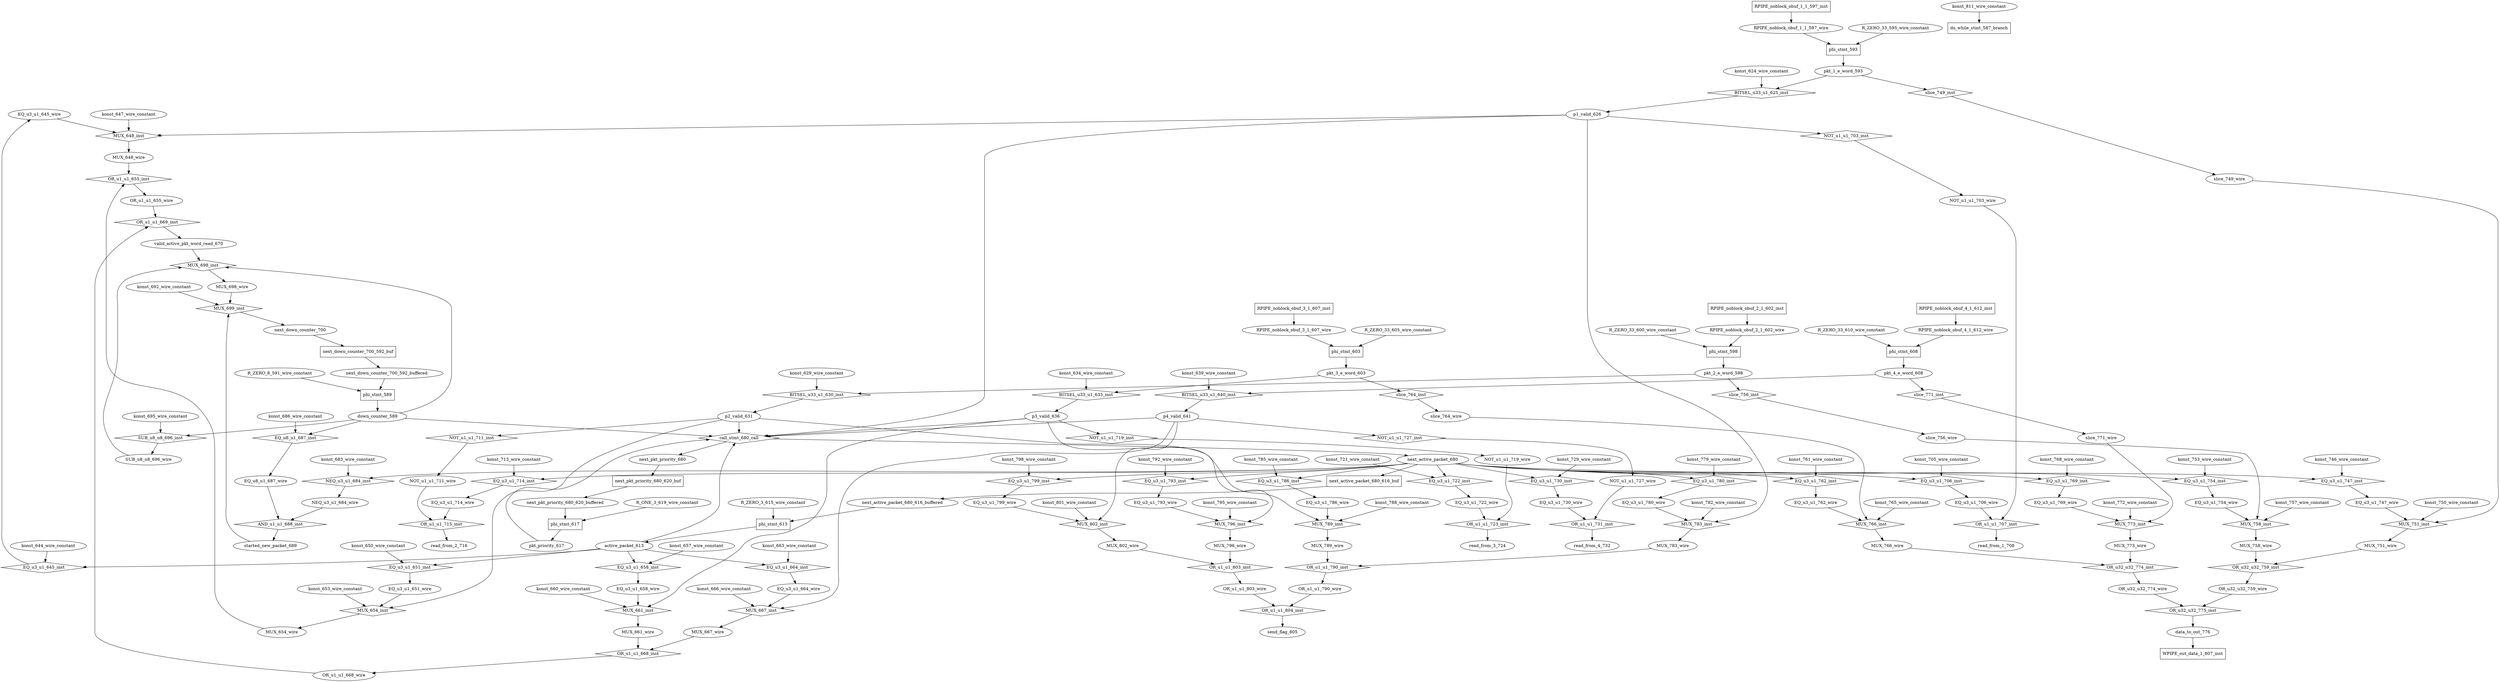 digraph data_path {
  EQ_u3_u1_645_wire [shape=ellipse];
  EQ_u3_u1_651_wire [shape=ellipse];
  EQ_u3_u1_658_wire [shape=ellipse];
  EQ_u3_u1_664_wire [shape=ellipse];
  EQ_u3_u1_706_wire [shape=ellipse];
  EQ_u3_u1_714_wire [shape=ellipse];
  EQ_u3_u1_722_wire [shape=ellipse];
  EQ_u3_u1_730_wire [shape=ellipse];
  EQ_u3_u1_747_wire [shape=ellipse];
  EQ_u3_u1_754_wire [shape=ellipse];
  EQ_u3_u1_762_wire [shape=ellipse];
  EQ_u3_u1_769_wire [shape=ellipse];
  EQ_u3_u1_780_wire [shape=ellipse];
  EQ_u3_u1_786_wire [shape=ellipse];
  EQ_u3_u1_793_wire [shape=ellipse];
  EQ_u3_u1_799_wire [shape=ellipse];
  EQ_u8_u1_687_wire [shape=ellipse];
  MUX_648_wire [shape=ellipse];
  MUX_654_wire [shape=ellipse];
  MUX_661_wire [shape=ellipse];
  MUX_667_wire [shape=ellipse];
  MUX_698_wire [shape=ellipse];
  MUX_751_wire [shape=ellipse];
  MUX_758_wire [shape=ellipse];
  MUX_766_wire [shape=ellipse];
  MUX_773_wire [shape=ellipse];
  MUX_783_wire [shape=ellipse];
  MUX_789_wire [shape=ellipse];
  MUX_796_wire [shape=ellipse];
  MUX_802_wire [shape=ellipse];
  NEQ_u3_u1_684_wire [shape=ellipse];
  NOT_u1_u1_703_wire [shape=ellipse];
  NOT_u1_u1_711_wire [shape=ellipse];
  NOT_u1_u1_719_wire [shape=ellipse];
  NOT_u1_u1_727_wire [shape=ellipse];
  OR_u1_u1_655_wire [shape=ellipse];
  OR_u1_u1_668_wire [shape=ellipse];
  OR_u1_u1_790_wire [shape=ellipse];
  OR_u1_u1_803_wire [shape=ellipse];
  OR_u32_u32_759_wire [shape=ellipse];
  OR_u32_u32_774_wire [shape=ellipse];
  RPIPE_noblock_obuf_1_1_597_wire [shape=ellipse];
  RPIPE_noblock_obuf_2_1_602_wire [shape=ellipse];
  RPIPE_noblock_obuf_3_1_607_wire [shape=ellipse];
  RPIPE_noblock_obuf_4_1_612_wire [shape=ellipse];
  R_ONE_3_619_wire_constant [shape=ellipse];
  R_ZERO_33_595_wire_constant [shape=ellipse];
  R_ZERO_33_600_wire_constant [shape=ellipse];
  R_ZERO_33_605_wire_constant [shape=ellipse];
  R_ZERO_33_610_wire_constant [shape=ellipse];
  R_ZERO_3_615_wire_constant [shape=ellipse];
  R_ZERO_8_591_wire_constant [shape=ellipse];
  SUB_u8_u8_696_wire [shape=ellipse];
  active_packet_613 [shape=ellipse];
  data_to_out_776 [shape=ellipse];
  down_counter_589 [shape=ellipse];
  konst_624_wire_constant [shape=ellipse];
  konst_629_wire_constant [shape=ellipse];
  konst_634_wire_constant [shape=ellipse];
  konst_639_wire_constant [shape=ellipse];
  konst_644_wire_constant [shape=ellipse];
  konst_647_wire_constant [shape=ellipse];
  konst_650_wire_constant [shape=ellipse];
  konst_653_wire_constant [shape=ellipse];
  konst_657_wire_constant [shape=ellipse];
  konst_660_wire_constant [shape=ellipse];
  konst_663_wire_constant [shape=ellipse];
  konst_666_wire_constant [shape=ellipse];
  konst_683_wire_constant [shape=ellipse];
  konst_686_wire_constant [shape=ellipse];
  konst_692_wire_constant [shape=ellipse];
  konst_695_wire_constant [shape=ellipse];
  konst_705_wire_constant [shape=ellipse];
  konst_713_wire_constant [shape=ellipse];
  konst_721_wire_constant [shape=ellipse];
  konst_729_wire_constant [shape=ellipse];
  konst_746_wire_constant [shape=ellipse];
  konst_750_wire_constant [shape=ellipse];
  konst_753_wire_constant [shape=ellipse];
  konst_757_wire_constant [shape=ellipse];
  konst_761_wire_constant [shape=ellipse];
  konst_765_wire_constant [shape=ellipse];
  konst_768_wire_constant [shape=ellipse];
  konst_772_wire_constant [shape=ellipse];
  konst_779_wire_constant [shape=ellipse];
  konst_782_wire_constant [shape=ellipse];
  konst_785_wire_constant [shape=ellipse];
  konst_788_wire_constant [shape=ellipse];
  konst_792_wire_constant [shape=ellipse];
  konst_795_wire_constant [shape=ellipse];
  konst_798_wire_constant [shape=ellipse];
  konst_801_wire_constant [shape=ellipse];
  konst_811_wire_constant [shape=ellipse];
  next_active_packet_680 [shape=ellipse];
  next_active_packet_680_616_buffered [shape=ellipse];
  next_down_counter_700 [shape=ellipse];
  next_down_counter_700_592_buffered [shape=ellipse];
  next_pkt_priority_680 [shape=ellipse];
  next_pkt_priority_680_620_buffered [shape=ellipse];
  p1_valid_626 [shape=ellipse];
  p2_valid_631 [shape=ellipse];
  p3_valid_636 [shape=ellipse];
  p4_valid_641 [shape=ellipse];
  pkt_1_e_word_593 [shape=ellipse];
  pkt_2_e_word_598 [shape=ellipse];
  pkt_3_e_word_603 [shape=ellipse];
  pkt_4_e_word_608 [shape=ellipse];
  pkt_priority_617 [shape=ellipse];
  read_from_1_708 [shape=ellipse];
  read_from_2_716 [shape=ellipse];
  read_from_3_724 [shape=ellipse];
  read_from_4_732 [shape=ellipse];
  send_flag_805 [shape=ellipse];
  slice_749_wire [shape=ellipse];
  slice_756_wire [shape=ellipse];
  slice_764_wire [shape=ellipse];
  slice_771_wire [shape=ellipse];
  started_new_packet_689 [shape=ellipse];
  valid_active_pkt_word_read_670 [shape=ellipse];
  AND_u1_u1_688_inst [shape=diamond];
NEQ_u3_u1_684_wire  -> AND_u1_u1_688_inst;
EQ_u8_u1_687_wire  -> AND_u1_u1_688_inst;
AND_u1_u1_688_inst -> started_new_packet_689;
  BITSEL_u33_u1_625_inst [shape=diamond];
pkt_1_e_word_593  -> BITSEL_u33_u1_625_inst;
konst_624_wire_constant  -> BITSEL_u33_u1_625_inst;
BITSEL_u33_u1_625_inst -> p1_valid_626;
  BITSEL_u33_u1_630_inst [shape=diamond];
pkt_2_e_word_598  -> BITSEL_u33_u1_630_inst;
konst_629_wire_constant  -> BITSEL_u33_u1_630_inst;
BITSEL_u33_u1_630_inst -> p2_valid_631;
  BITSEL_u33_u1_635_inst [shape=diamond];
pkt_3_e_word_603  -> BITSEL_u33_u1_635_inst;
konst_634_wire_constant  -> BITSEL_u33_u1_635_inst;
BITSEL_u33_u1_635_inst -> p3_valid_636;
  BITSEL_u33_u1_640_inst [shape=diamond];
pkt_4_e_word_608  -> BITSEL_u33_u1_640_inst;
konst_639_wire_constant  -> BITSEL_u33_u1_640_inst;
BITSEL_u33_u1_640_inst -> p4_valid_641;
  EQ_u3_u1_645_inst [shape=diamond];
active_packet_613  -> EQ_u3_u1_645_inst;
konst_644_wire_constant  -> EQ_u3_u1_645_inst;
EQ_u3_u1_645_inst -> EQ_u3_u1_645_wire;
  EQ_u3_u1_651_inst [shape=diamond];
active_packet_613  -> EQ_u3_u1_651_inst;
konst_650_wire_constant  -> EQ_u3_u1_651_inst;
EQ_u3_u1_651_inst -> EQ_u3_u1_651_wire;
  EQ_u3_u1_658_inst [shape=diamond];
active_packet_613  -> EQ_u3_u1_658_inst;
konst_657_wire_constant  -> EQ_u3_u1_658_inst;
EQ_u3_u1_658_inst -> EQ_u3_u1_658_wire;
  EQ_u3_u1_664_inst [shape=diamond];
active_packet_613  -> EQ_u3_u1_664_inst;
konst_663_wire_constant  -> EQ_u3_u1_664_inst;
EQ_u3_u1_664_inst -> EQ_u3_u1_664_wire;
  EQ_u3_u1_706_inst [shape=diamond];
next_active_packet_680  -> EQ_u3_u1_706_inst;
konst_705_wire_constant  -> EQ_u3_u1_706_inst;
EQ_u3_u1_706_inst -> EQ_u3_u1_706_wire;
  EQ_u3_u1_714_inst [shape=diamond];
next_active_packet_680  -> EQ_u3_u1_714_inst;
konst_713_wire_constant  -> EQ_u3_u1_714_inst;
EQ_u3_u1_714_inst -> EQ_u3_u1_714_wire;
  EQ_u3_u1_722_inst [shape=diamond];
next_active_packet_680  -> EQ_u3_u1_722_inst;
konst_721_wire_constant  -> EQ_u3_u1_722_inst;
EQ_u3_u1_722_inst -> EQ_u3_u1_722_wire;
  EQ_u3_u1_730_inst [shape=diamond];
next_active_packet_680  -> EQ_u3_u1_730_inst;
konst_729_wire_constant  -> EQ_u3_u1_730_inst;
EQ_u3_u1_730_inst -> EQ_u3_u1_730_wire;
  EQ_u3_u1_747_inst [shape=diamond];
next_active_packet_680  -> EQ_u3_u1_747_inst;
konst_746_wire_constant  -> EQ_u3_u1_747_inst;
EQ_u3_u1_747_inst -> EQ_u3_u1_747_wire;
  EQ_u3_u1_754_inst [shape=diamond];
next_active_packet_680  -> EQ_u3_u1_754_inst;
konst_753_wire_constant  -> EQ_u3_u1_754_inst;
EQ_u3_u1_754_inst -> EQ_u3_u1_754_wire;
  EQ_u3_u1_762_inst [shape=diamond];
next_active_packet_680  -> EQ_u3_u1_762_inst;
konst_761_wire_constant  -> EQ_u3_u1_762_inst;
EQ_u3_u1_762_inst -> EQ_u3_u1_762_wire;
  EQ_u3_u1_769_inst [shape=diamond];
next_active_packet_680  -> EQ_u3_u1_769_inst;
konst_768_wire_constant  -> EQ_u3_u1_769_inst;
EQ_u3_u1_769_inst -> EQ_u3_u1_769_wire;
  EQ_u3_u1_780_inst [shape=diamond];
next_active_packet_680  -> EQ_u3_u1_780_inst;
konst_779_wire_constant  -> EQ_u3_u1_780_inst;
EQ_u3_u1_780_inst -> EQ_u3_u1_780_wire;
  EQ_u3_u1_786_inst [shape=diamond];
next_active_packet_680  -> EQ_u3_u1_786_inst;
konst_785_wire_constant  -> EQ_u3_u1_786_inst;
EQ_u3_u1_786_inst -> EQ_u3_u1_786_wire;
  EQ_u3_u1_793_inst [shape=diamond];
next_active_packet_680  -> EQ_u3_u1_793_inst;
konst_792_wire_constant  -> EQ_u3_u1_793_inst;
EQ_u3_u1_793_inst -> EQ_u3_u1_793_wire;
  EQ_u3_u1_799_inst [shape=diamond];
next_active_packet_680  -> EQ_u3_u1_799_inst;
konst_798_wire_constant  -> EQ_u3_u1_799_inst;
EQ_u3_u1_799_inst -> EQ_u3_u1_799_wire;
  EQ_u8_u1_687_inst [shape=diamond];
down_counter_589  -> EQ_u8_u1_687_inst;
konst_686_wire_constant  -> EQ_u8_u1_687_inst;
EQ_u8_u1_687_inst -> EQ_u8_u1_687_wire;
  MUX_648_inst [shape=diamond];
EQ_u3_u1_645_wire  -> MUX_648_inst;
p1_valid_626  -> MUX_648_inst;
konst_647_wire_constant  -> MUX_648_inst;
MUX_648_inst -> MUX_648_wire;
  MUX_654_inst [shape=diamond];
EQ_u3_u1_651_wire  -> MUX_654_inst;
p2_valid_631  -> MUX_654_inst;
konst_653_wire_constant  -> MUX_654_inst;
MUX_654_inst -> MUX_654_wire;
  MUX_661_inst [shape=diamond];
EQ_u3_u1_658_wire  -> MUX_661_inst;
p3_valid_636  -> MUX_661_inst;
konst_660_wire_constant  -> MUX_661_inst;
MUX_661_inst -> MUX_661_wire;
  MUX_667_inst [shape=diamond];
EQ_u3_u1_664_wire  -> MUX_667_inst;
p4_valid_641  -> MUX_667_inst;
konst_666_wire_constant  -> MUX_667_inst;
MUX_667_inst -> MUX_667_wire;
  MUX_698_inst [shape=diamond];
valid_active_pkt_word_read_670  -> MUX_698_inst;
SUB_u8_u8_696_wire  -> MUX_698_inst;
down_counter_589  -> MUX_698_inst;
MUX_698_inst -> MUX_698_wire;
  MUX_699_inst [shape=diamond];
started_new_packet_689  -> MUX_699_inst;
konst_692_wire_constant  -> MUX_699_inst;
MUX_698_wire  -> MUX_699_inst;
MUX_699_inst -> next_down_counter_700;
  MUX_751_inst [shape=diamond];
EQ_u3_u1_747_wire  -> MUX_751_inst;
slice_749_wire  -> MUX_751_inst;
konst_750_wire_constant  -> MUX_751_inst;
MUX_751_inst -> MUX_751_wire;
  MUX_758_inst [shape=diamond];
EQ_u3_u1_754_wire  -> MUX_758_inst;
slice_756_wire  -> MUX_758_inst;
konst_757_wire_constant  -> MUX_758_inst;
MUX_758_inst -> MUX_758_wire;
  MUX_766_inst [shape=diamond];
EQ_u3_u1_762_wire  -> MUX_766_inst;
slice_764_wire  -> MUX_766_inst;
konst_765_wire_constant  -> MUX_766_inst;
MUX_766_inst -> MUX_766_wire;
  MUX_773_inst [shape=diamond];
EQ_u3_u1_769_wire  -> MUX_773_inst;
slice_771_wire  -> MUX_773_inst;
konst_772_wire_constant  -> MUX_773_inst;
MUX_773_inst -> MUX_773_wire;
  MUX_783_inst [shape=diamond];
EQ_u3_u1_780_wire  -> MUX_783_inst;
p1_valid_626  -> MUX_783_inst;
konst_782_wire_constant  -> MUX_783_inst;
MUX_783_inst -> MUX_783_wire;
  MUX_789_inst [shape=diamond];
EQ_u3_u1_786_wire  -> MUX_789_inst;
p2_valid_631  -> MUX_789_inst;
konst_788_wire_constant  -> MUX_789_inst;
MUX_789_inst -> MUX_789_wire;
  MUX_796_inst [shape=diamond];
EQ_u3_u1_793_wire  -> MUX_796_inst;
p3_valid_636  -> MUX_796_inst;
konst_795_wire_constant  -> MUX_796_inst;
MUX_796_inst -> MUX_796_wire;
  MUX_802_inst [shape=diamond];
EQ_u3_u1_799_wire  -> MUX_802_inst;
p4_valid_641  -> MUX_802_inst;
konst_801_wire_constant  -> MUX_802_inst;
MUX_802_inst -> MUX_802_wire;
  NEQ_u3_u1_684_inst [shape=diamond];
next_active_packet_680  -> NEQ_u3_u1_684_inst;
konst_683_wire_constant  -> NEQ_u3_u1_684_inst;
NEQ_u3_u1_684_inst -> NEQ_u3_u1_684_wire;
  NOT_u1_u1_703_inst [shape=diamond];
p1_valid_626  -> NOT_u1_u1_703_inst;
NOT_u1_u1_703_inst -> NOT_u1_u1_703_wire;
  NOT_u1_u1_711_inst [shape=diamond];
p2_valid_631  -> NOT_u1_u1_711_inst;
NOT_u1_u1_711_inst -> NOT_u1_u1_711_wire;
  NOT_u1_u1_719_inst [shape=diamond];
p3_valid_636  -> NOT_u1_u1_719_inst;
NOT_u1_u1_719_inst -> NOT_u1_u1_719_wire;
  NOT_u1_u1_727_inst [shape=diamond];
p4_valid_641  -> NOT_u1_u1_727_inst;
NOT_u1_u1_727_inst -> NOT_u1_u1_727_wire;
  OR_u1_u1_655_inst [shape=diamond];
MUX_648_wire  -> OR_u1_u1_655_inst;
MUX_654_wire  -> OR_u1_u1_655_inst;
OR_u1_u1_655_inst -> OR_u1_u1_655_wire;
  OR_u1_u1_668_inst [shape=diamond];
MUX_661_wire  -> OR_u1_u1_668_inst;
MUX_667_wire  -> OR_u1_u1_668_inst;
OR_u1_u1_668_inst -> OR_u1_u1_668_wire;
  OR_u1_u1_669_inst [shape=diamond];
OR_u1_u1_655_wire  -> OR_u1_u1_669_inst;
OR_u1_u1_668_wire  -> OR_u1_u1_669_inst;
OR_u1_u1_669_inst -> valid_active_pkt_word_read_670;
  OR_u1_u1_707_inst [shape=diamond];
NOT_u1_u1_703_wire  -> OR_u1_u1_707_inst;
EQ_u3_u1_706_wire  -> OR_u1_u1_707_inst;
OR_u1_u1_707_inst -> read_from_1_708;
  OR_u1_u1_715_inst [shape=diamond];
NOT_u1_u1_711_wire  -> OR_u1_u1_715_inst;
EQ_u3_u1_714_wire  -> OR_u1_u1_715_inst;
OR_u1_u1_715_inst -> read_from_2_716;
  OR_u1_u1_723_inst [shape=diamond];
NOT_u1_u1_719_wire  -> OR_u1_u1_723_inst;
EQ_u3_u1_722_wire  -> OR_u1_u1_723_inst;
OR_u1_u1_723_inst -> read_from_3_724;
  OR_u1_u1_731_inst [shape=diamond];
NOT_u1_u1_727_wire  -> OR_u1_u1_731_inst;
EQ_u3_u1_730_wire  -> OR_u1_u1_731_inst;
OR_u1_u1_731_inst -> read_from_4_732;
  OR_u1_u1_790_inst [shape=diamond];
MUX_783_wire  -> OR_u1_u1_790_inst;
MUX_789_wire  -> OR_u1_u1_790_inst;
OR_u1_u1_790_inst -> OR_u1_u1_790_wire;
  OR_u1_u1_803_inst [shape=diamond];
MUX_796_wire  -> OR_u1_u1_803_inst;
MUX_802_wire  -> OR_u1_u1_803_inst;
OR_u1_u1_803_inst -> OR_u1_u1_803_wire;
  OR_u1_u1_804_inst [shape=diamond];
OR_u1_u1_790_wire  -> OR_u1_u1_804_inst;
OR_u1_u1_803_wire  -> OR_u1_u1_804_inst;
OR_u1_u1_804_inst -> send_flag_805;
  OR_u32_u32_759_inst [shape=diamond];
MUX_751_wire  -> OR_u32_u32_759_inst;
MUX_758_wire  -> OR_u32_u32_759_inst;
OR_u32_u32_759_inst -> OR_u32_u32_759_wire;
  OR_u32_u32_774_inst [shape=diamond];
MUX_766_wire  -> OR_u32_u32_774_inst;
MUX_773_wire  -> OR_u32_u32_774_inst;
OR_u32_u32_774_inst -> OR_u32_u32_774_wire;
  OR_u32_u32_775_inst [shape=diamond];
OR_u32_u32_759_wire  -> OR_u32_u32_775_inst;
OR_u32_u32_774_wire  -> OR_u32_u32_775_inst;
OR_u32_u32_775_inst -> data_to_out_776;
  RPIPE_noblock_obuf_1_1_597_inst [shape=rectangle];
RPIPE_noblock_obuf_1_1_597_inst -> RPIPE_noblock_obuf_1_1_597_wire;
  RPIPE_noblock_obuf_2_1_602_inst [shape=rectangle];
RPIPE_noblock_obuf_2_1_602_inst -> RPIPE_noblock_obuf_2_1_602_wire;
  RPIPE_noblock_obuf_3_1_607_inst [shape=rectangle];
RPIPE_noblock_obuf_3_1_607_inst -> RPIPE_noblock_obuf_3_1_607_wire;
  RPIPE_noblock_obuf_4_1_612_inst [shape=rectangle];
RPIPE_noblock_obuf_4_1_612_inst -> RPIPE_noblock_obuf_4_1_612_wire;
  SUB_u8_u8_696_inst [shape=diamond];
down_counter_589  -> SUB_u8_u8_696_inst;
konst_695_wire_constant  -> SUB_u8_u8_696_inst;
SUB_u8_u8_696_inst -> SUB_u8_u8_696_wire;
  WPIPE_out_data_1_807_inst [shape=rectangle];
data_to_out_776  -> WPIPE_out_data_1_807_inst;
  call_stmt_680_call [shape=diamond];
down_counter_589  -> call_stmt_680_call;
active_packet_613  -> call_stmt_680_call;
pkt_priority_617  -> call_stmt_680_call;
p1_valid_626  -> call_stmt_680_call;
p2_valid_631  -> call_stmt_680_call;
p3_valid_636  -> call_stmt_680_call;
p4_valid_641  -> call_stmt_680_call;
call_stmt_680_call -> next_active_packet_680;
call_stmt_680_call -> next_pkt_priority_680;
  do_while_stmt_587_branch [shape=rectangle];
konst_811_wire_constant  -> do_while_stmt_587_branch;
  next_active_packet_680_616_buf [shape=rectangle];
next_active_packet_680  -> next_active_packet_680_616_buf;
next_active_packet_680_616_buf -> next_active_packet_680_616_buffered;
  next_down_counter_700_592_buf [shape=rectangle];
next_down_counter_700  -> next_down_counter_700_592_buf;
next_down_counter_700_592_buf -> next_down_counter_700_592_buffered;
  next_pkt_priority_680_620_buf [shape=rectangle];
next_pkt_priority_680  -> next_pkt_priority_680_620_buf;
next_pkt_priority_680_620_buf -> next_pkt_priority_680_620_buffered;
  phi_stmt_589 [shape=rectangle];
R_ZERO_8_591_wire_constant  -> phi_stmt_589;
next_down_counter_700_592_buffered  -> phi_stmt_589;
phi_stmt_589 -> down_counter_589;
  phi_stmt_593 [shape=rectangle];
R_ZERO_33_595_wire_constant  -> phi_stmt_593;
RPIPE_noblock_obuf_1_1_597_wire  -> phi_stmt_593;
phi_stmt_593 -> pkt_1_e_word_593;
  phi_stmt_598 [shape=rectangle];
R_ZERO_33_600_wire_constant  -> phi_stmt_598;
RPIPE_noblock_obuf_2_1_602_wire  -> phi_stmt_598;
phi_stmt_598 -> pkt_2_e_word_598;
  phi_stmt_603 [shape=rectangle];
R_ZERO_33_605_wire_constant  -> phi_stmt_603;
RPIPE_noblock_obuf_3_1_607_wire  -> phi_stmt_603;
phi_stmt_603 -> pkt_3_e_word_603;
  phi_stmt_608 [shape=rectangle];
R_ZERO_33_610_wire_constant  -> phi_stmt_608;
RPIPE_noblock_obuf_4_1_612_wire  -> phi_stmt_608;
phi_stmt_608 -> pkt_4_e_word_608;
  phi_stmt_613 [shape=rectangle];
R_ZERO_3_615_wire_constant  -> phi_stmt_613;
next_active_packet_680_616_buffered  -> phi_stmt_613;
phi_stmt_613 -> active_packet_613;
  phi_stmt_617 [shape=rectangle];
R_ONE_3_619_wire_constant  -> phi_stmt_617;
next_pkt_priority_680_620_buffered  -> phi_stmt_617;
phi_stmt_617 -> pkt_priority_617;
  slice_749_inst [shape=diamond];
pkt_1_e_word_593  -> slice_749_inst;
slice_749_inst -> slice_749_wire;
  slice_756_inst [shape=diamond];
pkt_2_e_word_598  -> slice_756_inst;
slice_756_inst -> slice_756_wire;
  slice_764_inst [shape=diamond];
pkt_3_e_word_603  -> slice_764_inst;
slice_764_inst -> slice_764_wire;
  slice_771_inst [shape=diamond];
pkt_4_e_word_608  -> slice_771_inst;
slice_771_inst -> slice_771_wire;
}
